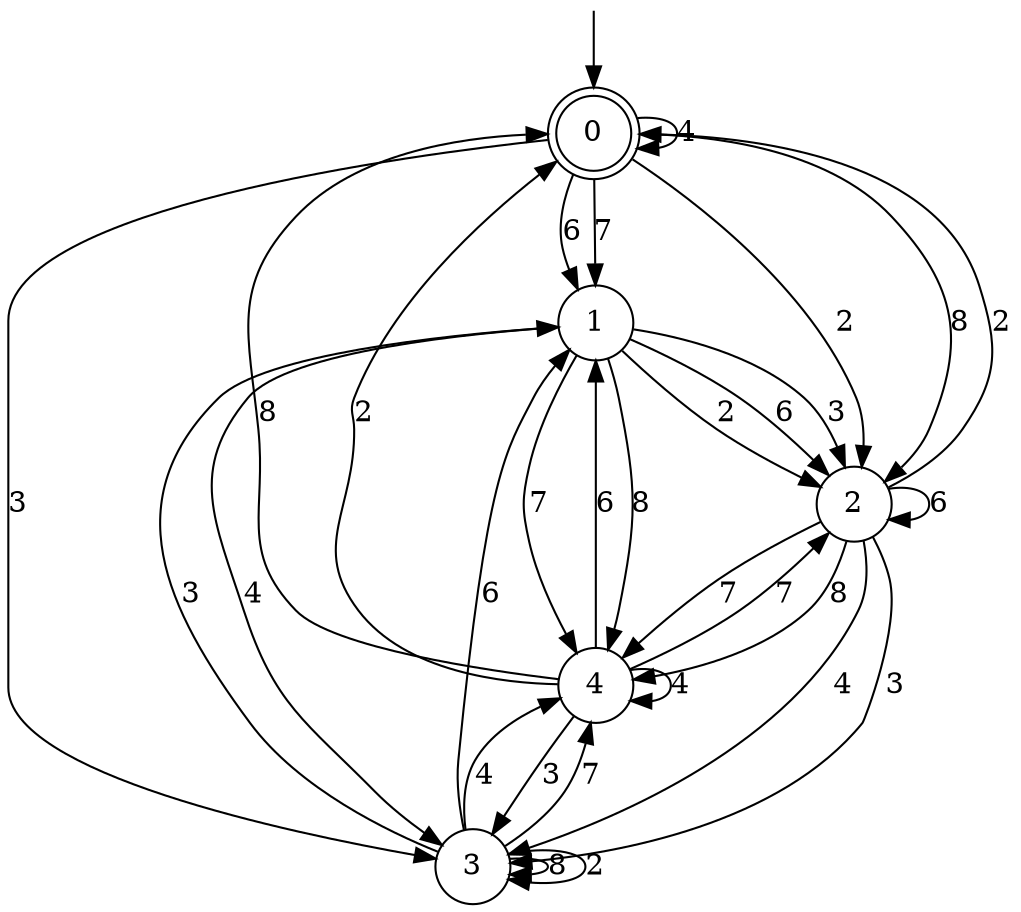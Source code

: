 digraph g {

	s0 [shape="doublecircle" label="0"];
	s1 [shape="circle" label="1"];
	s2 [shape="circle" label="2"];
	s3 [shape="circle" label="3"];
	s4 [shape="circle" label="4"];
	s0 -> s1 [label="6"];
	s0 -> s2 [label="8"];
	s0 -> s1 [label="7"];
	s0 -> s0 [label="4"];
	s0 -> s3 [label="3"];
	s0 -> s2 [label="2"];
	s1 -> s2 [label="6"];
	s1 -> s4 [label="8"];
	s1 -> s4 [label="7"];
	s1 -> s3 [label="4"];
	s1 -> s2 [label="3"];
	s1 -> s2 [label="2"];
	s2 -> s2 [label="6"];
	s2 -> s4 [label="8"];
	s2 -> s4 [label="7"];
	s2 -> s3 [label="4"];
	s2 -> s3 [label="3"];
	s2 -> s0 [label="2"];
	s3 -> s1 [label="6"];
	s3 -> s3 [label="8"];
	s3 -> s4 [label="7"];
	s3 -> s4 [label="4"];
	s3 -> s1 [label="3"];
	s3 -> s3 [label="2"];
	s4 -> s1 [label="6"];
	s4 -> s0 [label="8"];
	s4 -> s2 [label="7"];
	s4 -> s4 [label="4"];
	s4 -> s3 [label="3"];
	s4 -> s0 [label="2"];

__start0 [label="" shape="none" width="0" height="0"];
__start0 -> s0;

}
